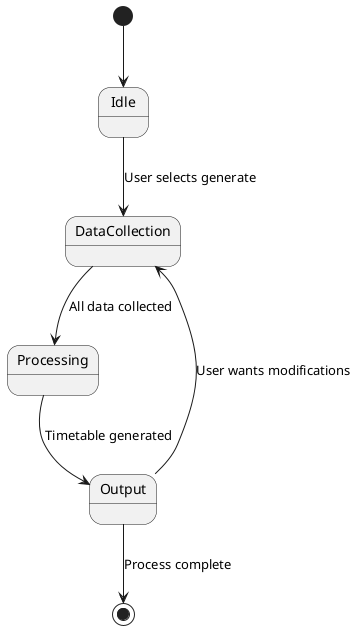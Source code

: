@startuml
[*] --> Idle
Idle --> DataCollection: User selects generate
DataCollection --> Processing: All data collected
Processing --> Output: Timetable generated
Output --> [*]: Process complete
Output --> DataCollection: User wants modifications
@enduml